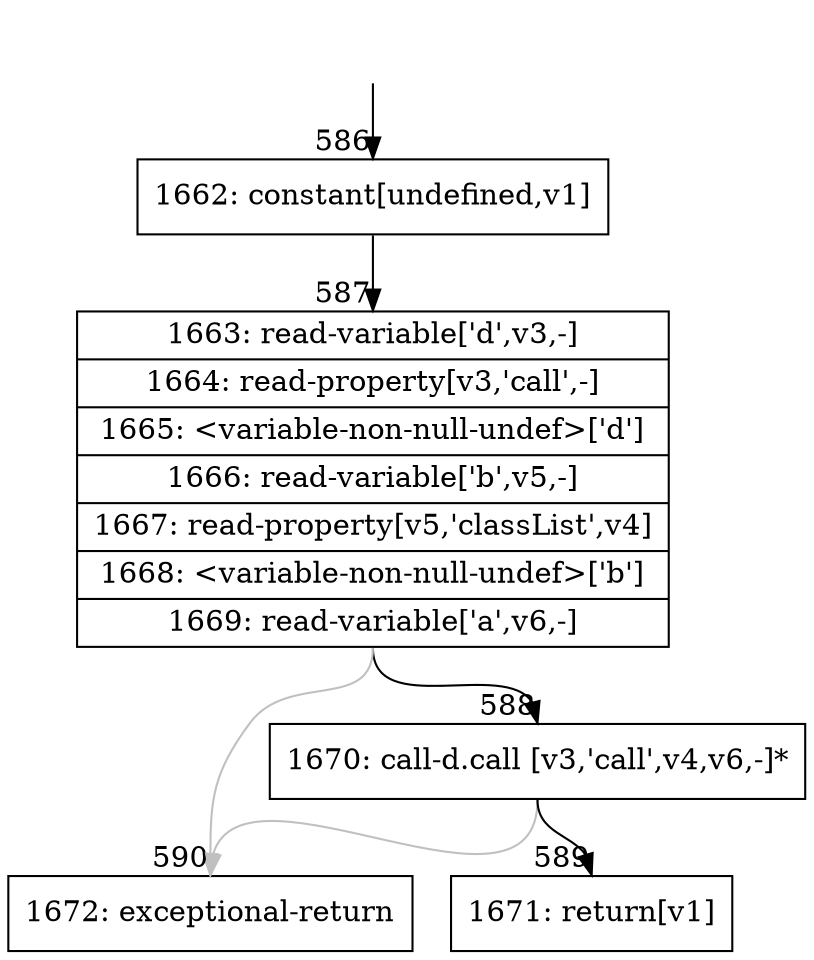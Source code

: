 digraph {
rankdir="TD"
BB_entry54[shape=none,label=""];
BB_entry54 -> BB586 [tailport=s, headport=n, headlabel="    586"]
BB586 [shape=record label="{1662: constant[undefined,v1]}" ] 
BB586 -> BB587 [tailport=s, headport=n, headlabel="      587"]
BB587 [shape=record label="{1663: read-variable['d',v3,-]|1664: read-property[v3,'call',-]|1665: \<variable-non-null-undef\>['d']|1666: read-variable['b',v5,-]|1667: read-property[v5,'classList',v4]|1668: \<variable-non-null-undef\>['b']|1669: read-variable['a',v6,-]}" ] 
BB587 -> BB588 [tailport=s, headport=n, headlabel="      588"]
BB587 -> BB590 [tailport=s, headport=n, color=gray, headlabel="      590"]
BB588 [shape=record label="{1670: call-d.call [v3,'call',v4,v6,-]*}" ] 
BB588 -> BB589 [tailport=s, headport=n, headlabel="      589"]
BB588 -> BB590 [tailport=s, headport=n, color=gray]
BB589 [shape=record label="{1671: return[v1]}" ] 
BB590 [shape=record label="{1672: exceptional-return}" ] 
}
